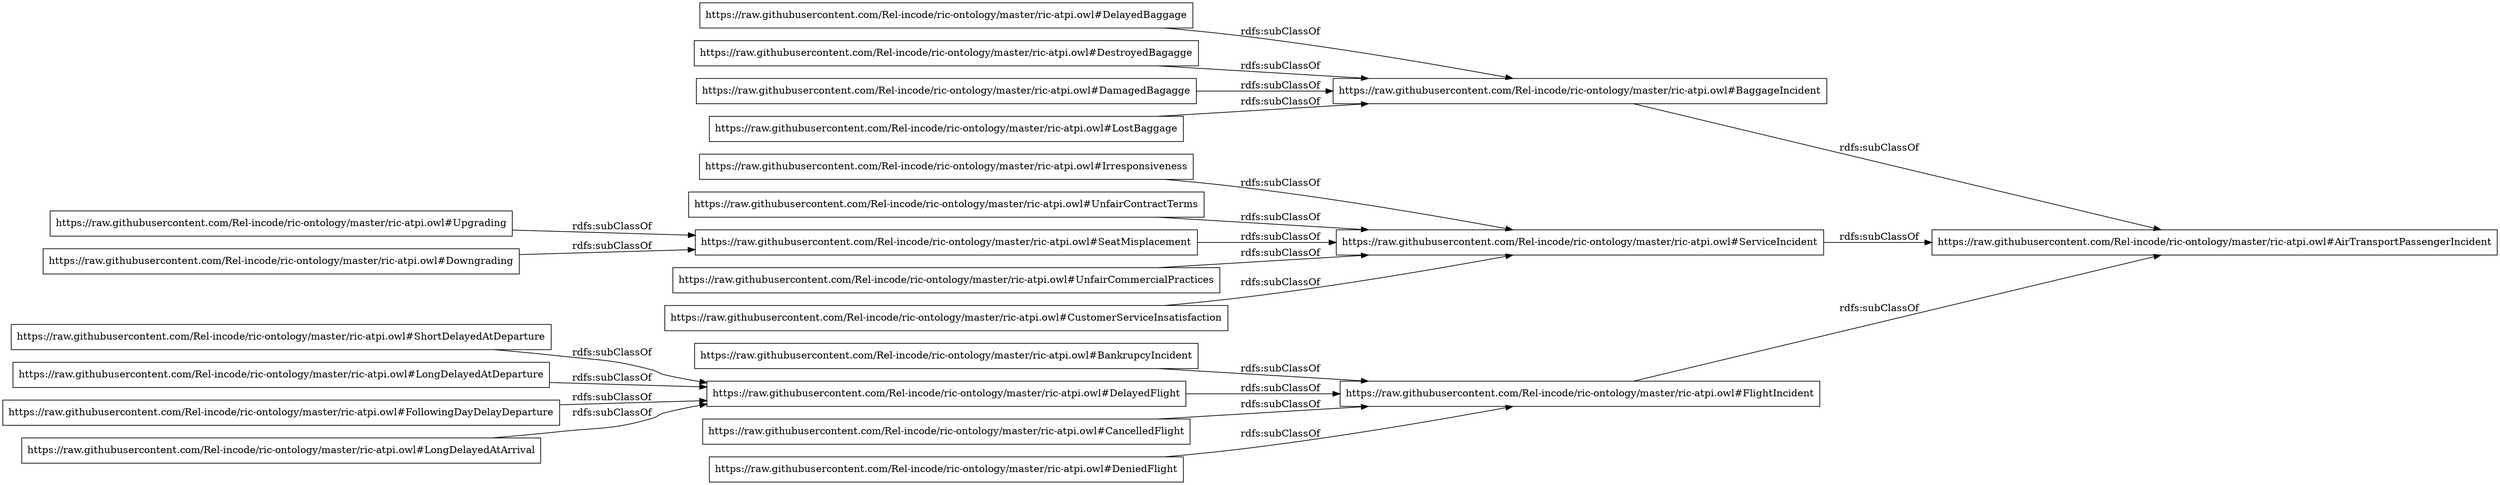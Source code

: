 digraph ar2dtool_diagram { 
rankdir=LR;
size="1000"
node [shape = rectangle, color="black"]; "https://raw.githubusercontent.com/Rel-incode/ric-ontology/master/ric-atpi.owl#BankrupcyIncident" "https://raw.githubusercontent.com/Rel-incode/ric-ontology/master/ric-atpi.owl#DelayedFlight" "https://raw.githubusercontent.com/Rel-incode/ric-ontology/master/ric-atpi.owl#FollowingDayDelayDeparture" "https://raw.githubusercontent.com/Rel-incode/ric-ontology/master/ric-atpi.owl#UnfairCommercialPractices" "https://raw.githubusercontent.com/Rel-incode/ric-ontology/master/ric-atpi.owl#DestroyedBagagge" "https://raw.githubusercontent.com/Rel-incode/ric-ontology/master/ric-atpi.owl#CustomerServiceInsatisfaction" "https://raw.githubusercontent.com/Rel-incode/ric-ontology/master/ric-atpi.owl#BaggageIncident" "https://raw.githubusercontent.com/Rel-incode/ric-ontology/master/ric-atpi.owl#Irresponsiveness" "https://raw.githubusercontent.com/Rel-incode/ric-ontology/master/ric-atpi.owl#UnfairContractTerms" "https://raw.githubusercontent.com/Rel-incode/ric-ontology/master/ric-atpi.owl#Upgrading" "https://raw.githubusercontent.com/Rel-incode/ric-ontology/master/ric-atpi.owl#AirTransportPassengerIncident" "https://raw.githubusercontent.com/Rel-incode/ric-ontology/master/ric-atpi.owl#LongDelayedAtArrival" "https://raw.githubusercontent.com/Rel-incode/ric-ontology/master/ric-atpi.owl#CancelledFlight" "https://raw.githubusercontent.com/Rel-incode/ric-ontology/master/ric-atpi.owl#ServiceIncident" "https://raw.githubusercontent.com/Rel-incode/ric-ontology/master/ric-atpi.owl#DamagedBagagge" "https://raw.githubusercontent.com/Rel-incode/ric-ontology/master/ric-atpi.owl#Downgrading" "https://raw.githubusercontent.com/Rel-incode/ric-ontology/master/ric-atpi.owl#LostBaggage" "https://raw.githubusercontent.com/Rel-incode/ric-ontology/master/ric-atpi.owl#ShortDelayedAtDeparture" "https://raw.githubusercontent.com/Rel-incode/ric-ontology/master/ric-atpi.owl#DeniedFlight" "https://raw.githubusercontent.com/Rel-incode/ric-ontology/master/ric-atpi.owl#DelayedBaggage" "https://raw.githubusercontent.com/Rel-incode/ric-ontology/master/ric-atpi.owl#LongDelayedAtDeparture" "https://raw.githubusercontent.com/Rel-incode/ric-ontology/master/ric-atpi.owl#SeatMisplacement" "https://raw.githubusercontent.com/Rel-incode/ric-ontology/master/ric-atpi.owl#FlightIncident" ; /*classes style*/
	"https://raw.githubusercontent.com/Rel-incode/ric-ontology/master/ric-atpi.owl#ShortDelayedAtDeparture" -> "https://raw.githubusercontent.com/Rel-incode/ric-ontology/master/ric-atpi.owl#DelayedFlight" [ label = "rdfs:subClassOf" ];
	"https://raw.githubusercontent.com/Rel-incode/ric-ontology/master/ric-atpi.owl#DamagedBagagge" -> "https://raw.githubusercontent.com/Rel-incode/ric-ontology/master/ric-atpi.owl#BaggageIncident" [ label = "rdfs:subClassOf" ];
	"https://raw.githubusercontent.com/Rel-incode/ric-ontology/master/ric-atpi.owl#BankrupcyIncident" -> "https://raw.githubusercontent.com/Rel-incode/ric-ontology/master/ric-atpi.owl#FlightIncident" [ label = "rdfs:subClassOf" ];
	"https://raw.githubusercontent.com/Rel-incode/ric-ontology/master/ric-atpi.owl#ServiceIncident" -> "https://raw.githubusercontent.com/Rel-incode/ric-ontology/master/ric-atpi.owl#AirTransportPassengerIncident" [ label = "rdfs:subClassOf" ];
	"https://raw.githubusercontent.com/Rel-incode/ric-ontology/master/ric-atpi.owl#UnfairContractTerms" -> "https://raw.githubusercontent.com/Rel-incode/ric-ontology/master/ric-atpi.owl#ServiceIncident" [ label = "rdfs:subClassOf" ];
	"https://raw.githubusercontent.com/Rel-incode/ric-ontology/master/ric-atpi.owl#BaggageIncident" -> "https://raw.githubusercontent.com/Rel-incode/ric-ontology/master/ric-atpi.owl#AirTransportPassengerIncident" [ label = "rdfs:subClassOf" ];
	"https://raw.githubusercontent.com/Rel-incode/ric-ontology/master/ric-atpi.owl#LongDelayedAtArrival" -> "https://raw.githubusercontent.com/Rel-incode/ric-ontology/master/ric-atpi.owl#DelayedFlight" [ label = "rdfs:subClassOf" ];
	"https://raw.githubusercontent.com/Rel-incode/ric-ontology/master/ric-atpi.owl#Downgrading" -> "https://raw.githubusercontent.com/Rel-incode/ric-ontology/master/ric-atpi.owl#SeatMisplacement" [ label = "rdfs:subClassOf" ];
	"https://raw.githubusercontent.com/Rel-incode/ric-ontology/master/ric-atpi.owl#DelayedFlight" -> "https://raw.githubusercontent.com/Rel-incode/ric-ontology/master/ric-atpi.owl#FlightIncident" [ label = "rdfs:subClassOf" ];
	"https://raw.githubusercontent.com/Rel-incode/ric-ontology/master/ric-atpi.owl#Irresponsiveness" -> "https://raw.githubusercontent.com/Rel-incode/ric-ontology/master/ric-atpi.owl#ServiceIncident" [ label = "rdfs:subClassOf" ];
	"https://raw.githubusercontent.com/Rel-incode/ric-ontology/master/ric-atpi.owl#LostBaggage" -> "https://raw.githubusercontent.com/Rel-incode/ric-ontology/master/ric-atpi.owl#BaggageIncident" [ label = "rdfs:subClassOf" ];
	"https://raw.githubusercontent.com/Rel-incode/ric-ontology/master/ric-atpi.owl#CancelledFlight" -> "https://raw.githubusercontent.com/Rel-incode/ric-ontology/master/ric-atpi.owl#FlightIncident" [ label = "rdfs:subClassOf" ];
	"https://raw.githubusercontent.com/Rel-incode/ric-ontology/master/ric-atpi.owl#UnfairCommercialPractices" -> "https://raw.githubusercontent.com/Rel-incode/ric-ontology/master/ric-atpi.owl#ServiceIncident" [ label = "rdfs:subClassOf" ];
	"https://raw.githubusercontent.com/Rel-incode/ric-ontology/master/ric-atpi.owl#Upgrading" -> "https://raw.githubusercontent.com/Rel-incode/ric-ontology/master/ric-atpi.owl#SeatMisplacement" [ label = "rdfs:subClassOf" ];
	"https://raw.githubusercontent.com/Rel-incode/ric-ontology/master/ric-atpi.owl#DestroyedBagagge" -> "https://raw.githubusercontent.com/Rel-incode/ric-ontology/master/ric-atpi.owl#BaggageIncident" [ label = "rdfs:subClassOf" ];
	"https://raw.githubusercontent.com/Rel-incode/ric-ontology/master/ric-atpi.owl#LongDelayedAtDeparture" -> "https://raw.githubusercontent.com/Rel-incode/ric-ontology/master/ric-atpi.owl#DelayedFlight" [ label = "rdfs:subClassOf" ];
	"https://raw.githubusercontent.com/Rel-incode/ric-ontology/master/ric-atpi.owl#FollowingDayDelayDeparture" -> "https://raw.githubusercontent.com/Rel-incode/ric-ontology/master/ric-atpi.owl#DelayedFlight" [ label = "rdfs:subClassOf" ];
	"https://raw.githubusercontent.com/Rel-incode/ric-ontology/master/ric-atpi.owl#SeatMisplacement" -> "https://raw.githubusercontent.com/Rel-incode/ric-ontology/master/ric-atpi.owl#ServiceIncident" [ label = "rdfs:subClassOf" ];
	"https://raw.githubusercontent.com/Rel-incode/ric-ontology/master/ric-atpi.owl#DeniedFlight" -> "https://raw.githubusercontent.com/Rel-incode/ric-ontology/master/ric-atpi.owl#FlightIncident" [ label = "rdfs:subClassOf" ];
	"https://raw.githubusercontent.com/Rel-incode/ric-ontology/master/ric-atpi.owl#DelayedBaggage" -> "https://raw.githubusercontent.com/Rel-incode/ric-ontology/master/ric-atpi.owl#BaggageIncident" [ label = "rdfs:subClassOf" ];
	"https://raw.githubusercontent.com/Rel-incode/ric-ontology/master/ric-atpi.owl#CustomerServiceInsatisfaction" -> "https://raw.githubusercontent.com/Rel-incode/ric-ontology/master/ric-atpi.owl#ServiceIncident" [ label = "rdfs:subClassOf" ];
	"https://raw.githubusercontent.com/Rel-incode/ric-ontology/master/ric-atpi.owl#FlightIncident" -> "https://raw.githubusercontent.com/Rel-incode/ric-ontology/master/ric-atpi.owl#AirTransportPassengerIncident" [ label = "rdfs:subClassOf" ];

}

